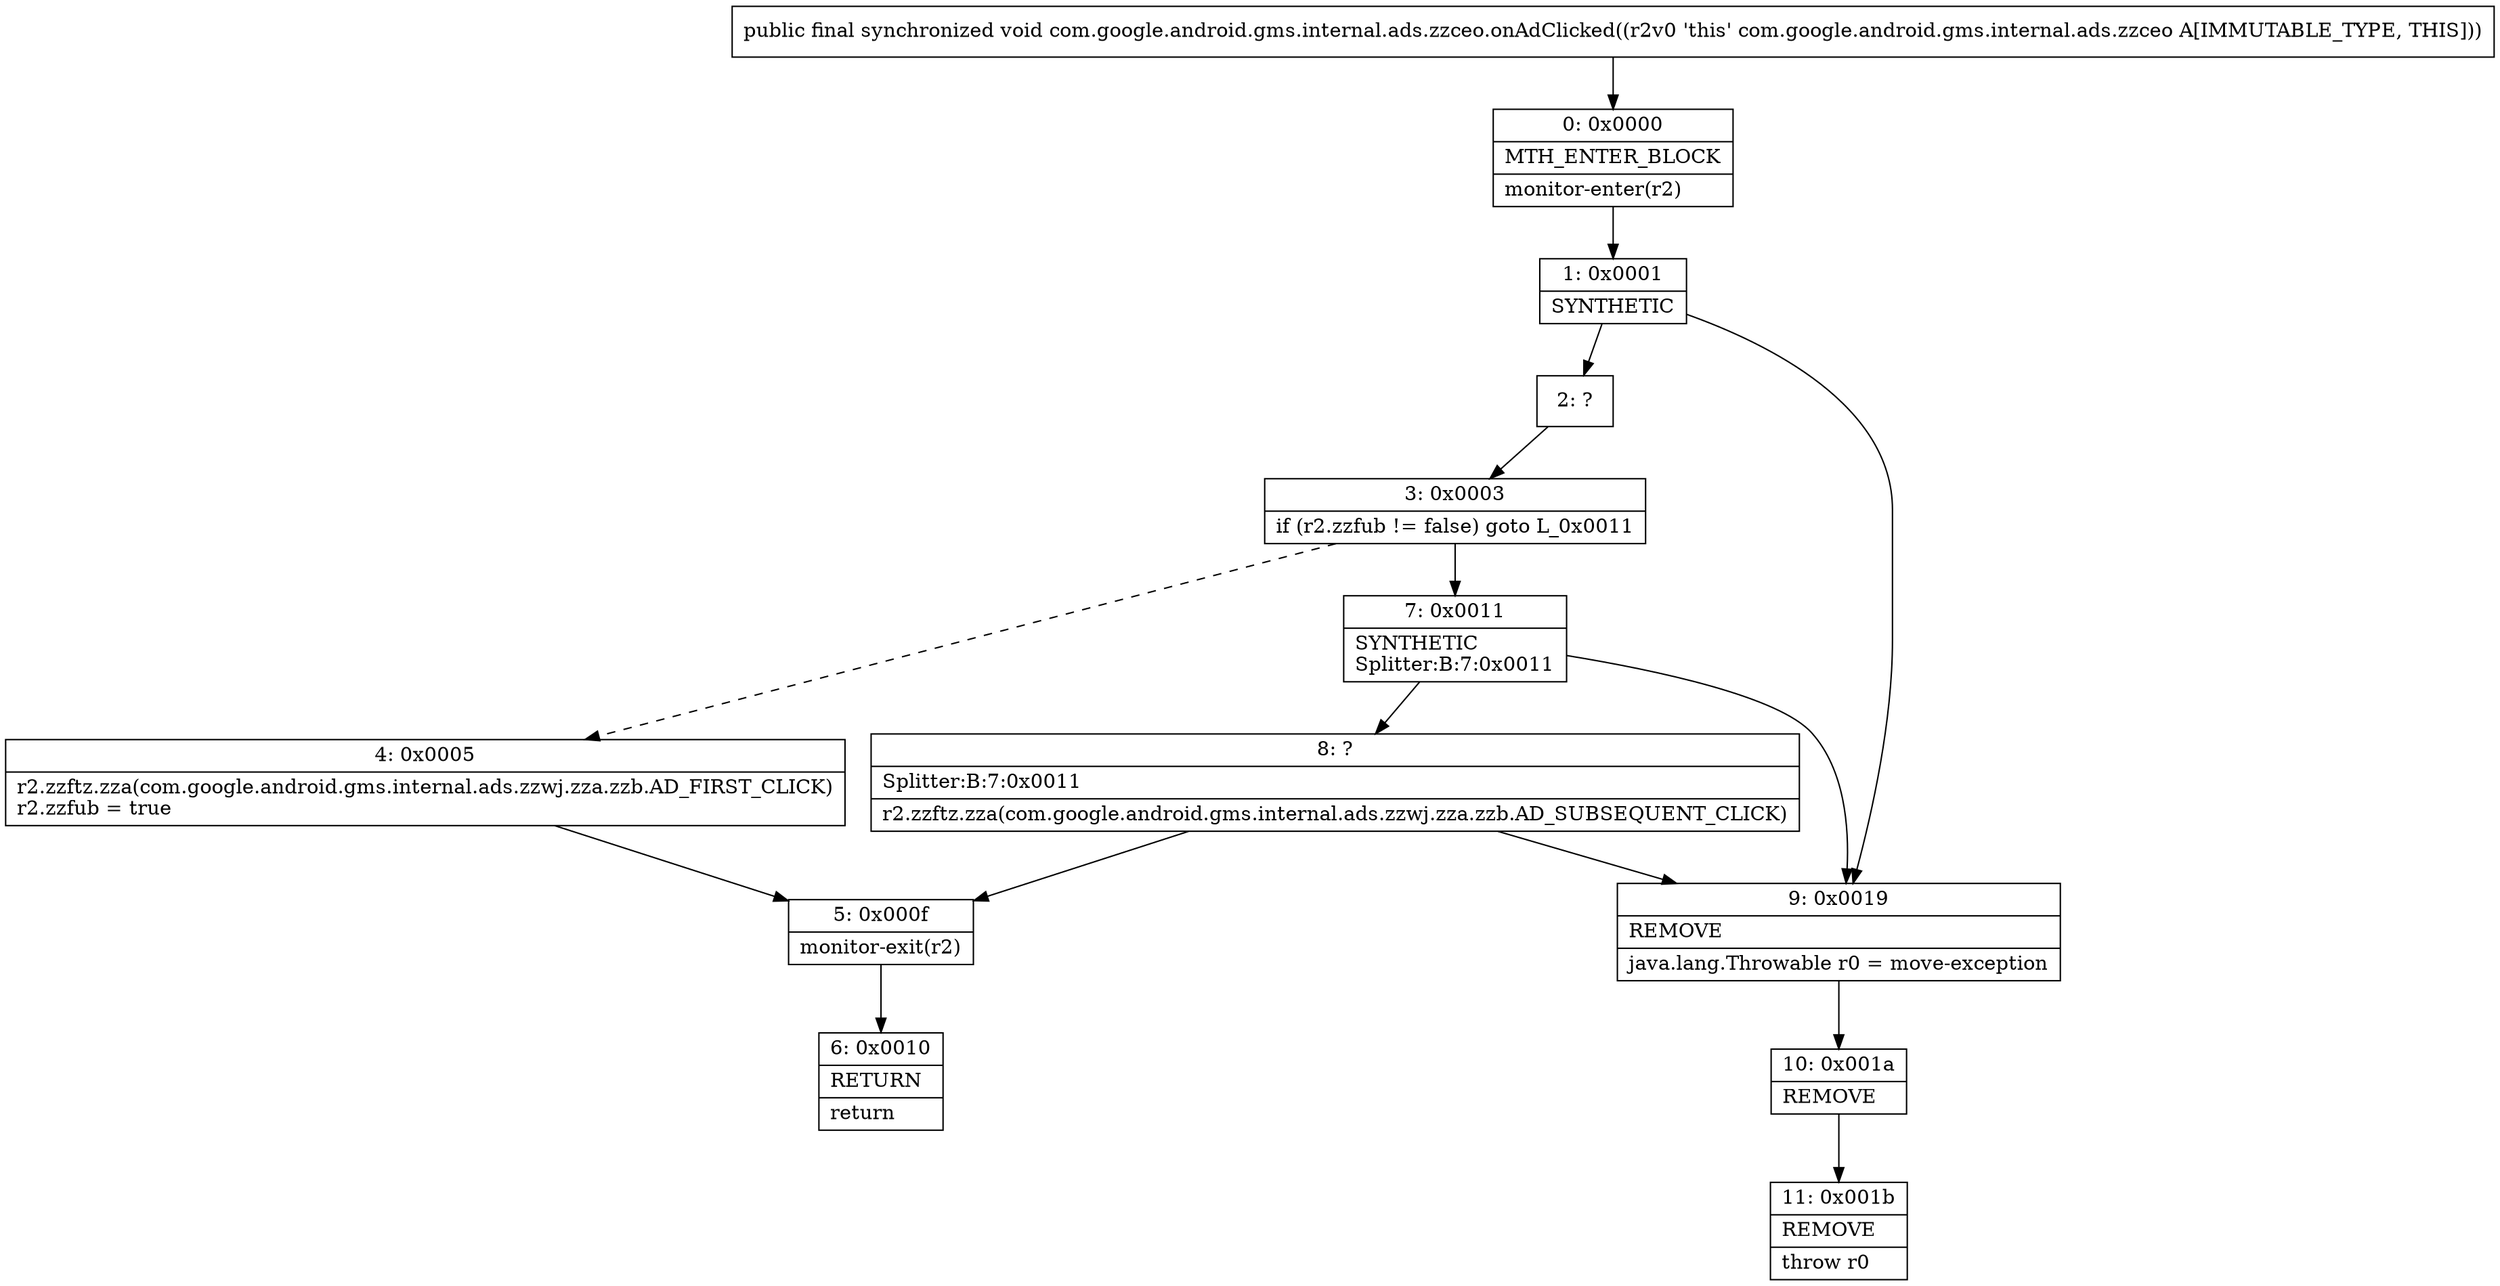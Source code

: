 digraph "CFG forcom.google.android.gms.internal.ads.zzceo.onAdClicked()V" {
Node_0 [shape=record,label="{0\:\ 0x0000|MTH_ENTER_BLOCK\l|monitor\-enter(r2)\l}"];
Node_1 [shape=record,label="{1\:\ 0x0001|SYNTHETIC\l}"];
Node_2 [shape=record,label="{2\:\ ?}"];
Node_3 [shape=record,label="{3\:\ 0x0003|if (r2.zzfub != false) goto L_0x0011\l}"];
Node_4 [shape=record,label="{4\:\ 0x0005|r2.zzftz.zza(com.google.android.gms.internal.ads.zzwj.zza.zzb.AD_FIRST_CLICK)\lr2.zzfub = true\l}"];
Node_5 [shape=record,label="{5\:\ 0x000f|monitor\-exit(r2)\l}"];
Node_6 [shape=record,label="{6\:\ 0x0010|RETURN\l|return\l}"];
Node_7 [shape=record,label="{7\:\ 0x0011|SYNTHETIC\lSplitter:B:7:0x0011\l}"];
Node_8 [shape=record,label="{8\:\ ?|Splitter:B:7:0x0011\l|r2.zzftz.zza(com.google.android.gms.internal.ads.zzwj.zza.zzb.AD_SUBSEQUENT_CLICK)\l}"];
Node_9 [shape=record,label="{9\:\ 0x0019|REMOVE\l|java.lang.Throwable r0 = move\-exception\l}"];
Node_10 [shape=record,label="{10\:\ 0x001a|REMOVE\l}"];
Node_11 [shape=record,label="{11\:\ 0x001b|REMOVE\l|throw r0\l}"];
MethodNode[shape=record,label="{public final synchronized void com.google.android.gms.internal.ads.zzceo.onAdClicked((r2v0 'this' com.google.android.gms.internal.ads.zzceo A[IMMUTABLE_TYPE, THIS])) }"];
MethodNode -> Node_0;
Node_0 -> Node_1;
Node_1 -> Node_2;
Node_1 -> Node_9;
Node_2 -> Node_3;
Node_3 -> Node_4[style=dashed];
Node_3 -> Node_7;
Node_4 -> Node_5;
Node_5 -> Node_6;
Node_7 -> Node_8;
Node_7 -> Node_9;
Node_8 -> Node_9;
Node_8 -> Node_5;
Node_9 -> Node_10;
Node_10 -> Node_11;
}

